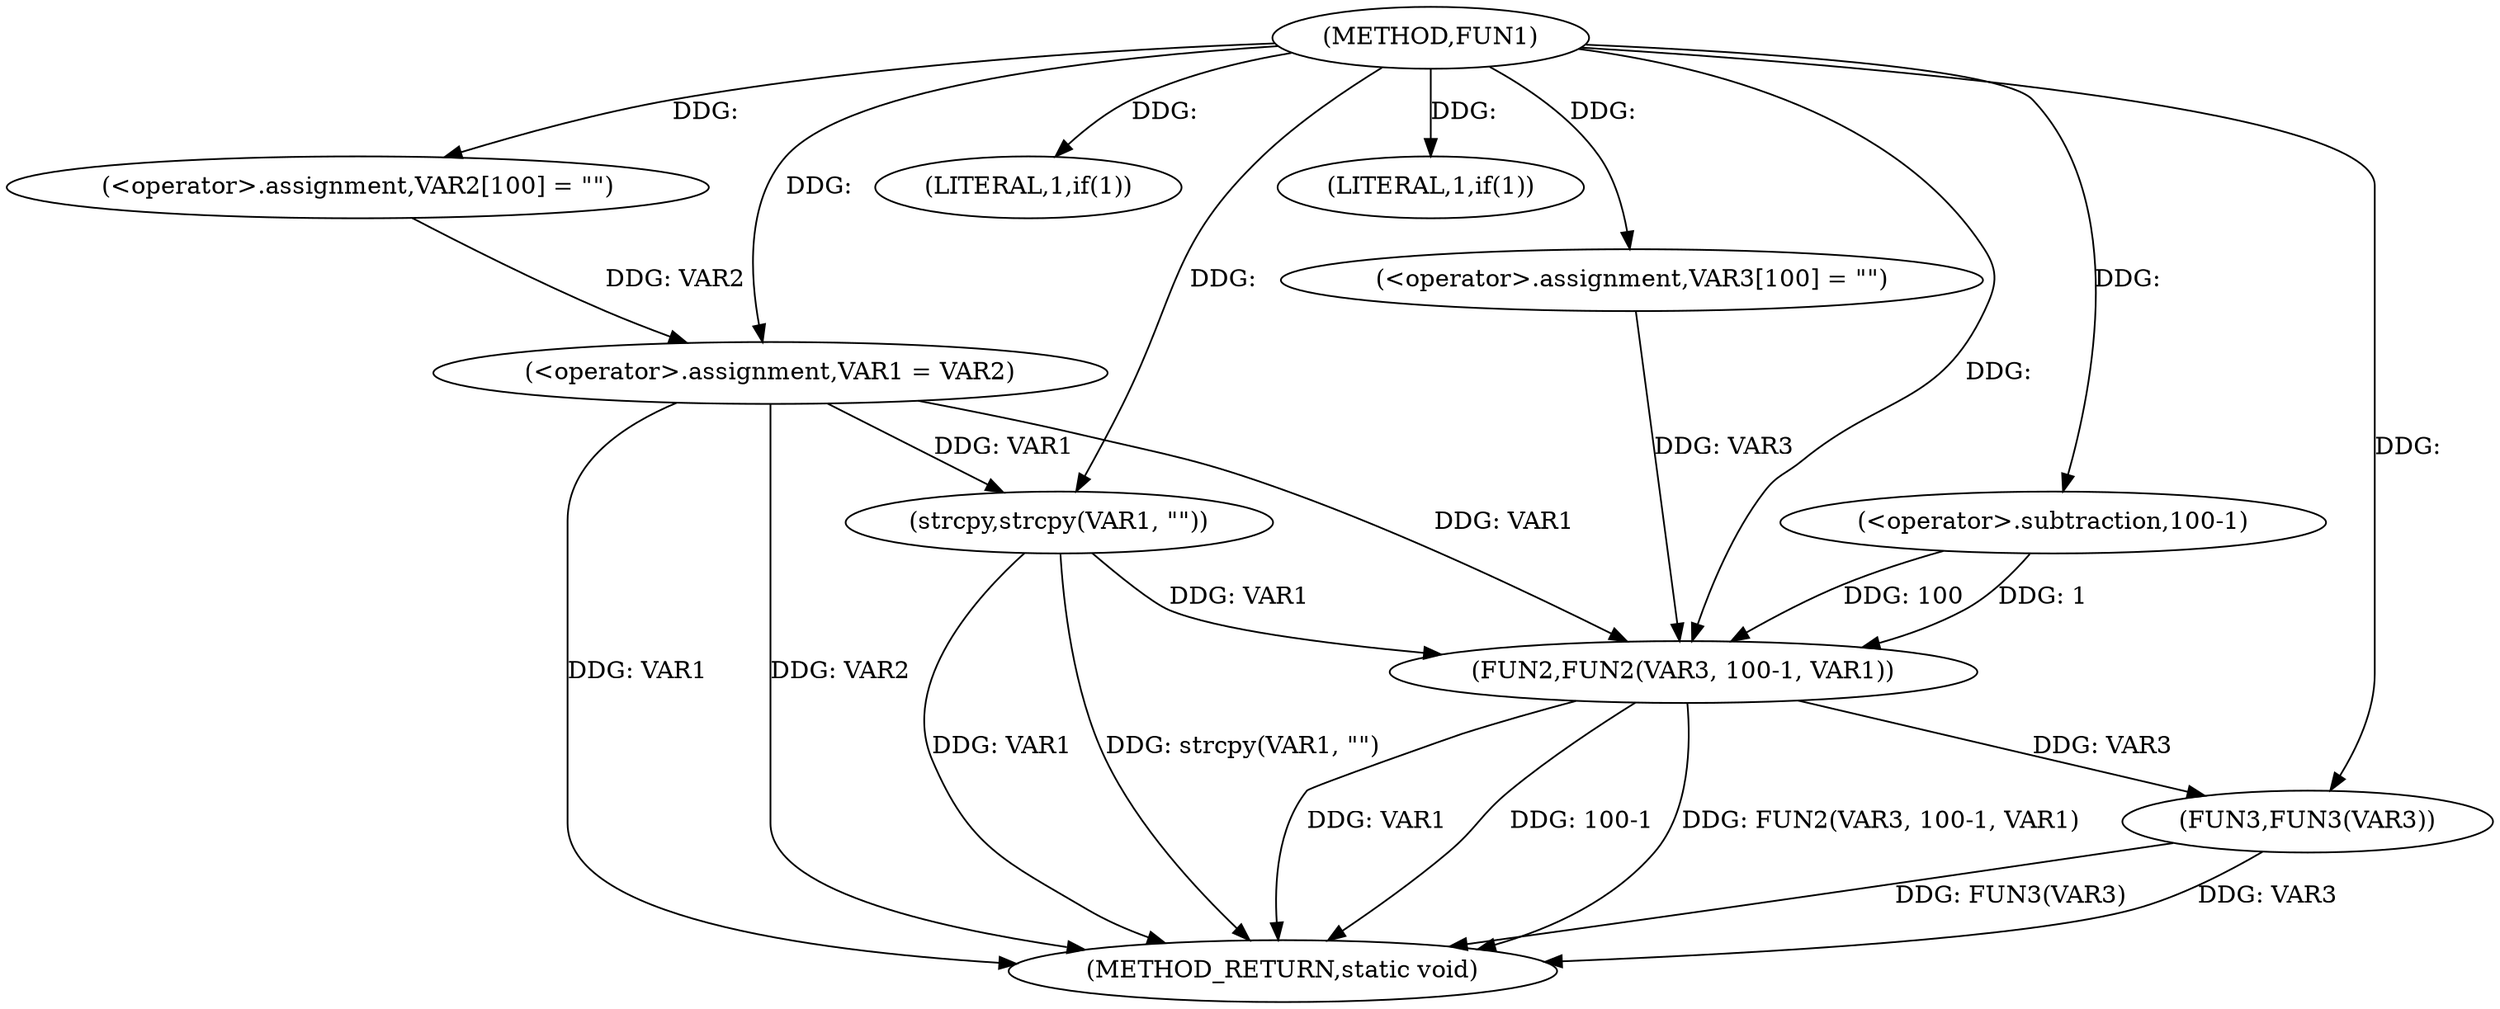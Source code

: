 digraph FUN1 {  
"1000100" [label = "(METHOD,FUN1)" ]
"1000132" [label = "(METHOD_RETURN,static void)" ]
"1000104" [label = "(<operator>.assignment,VAR2[100] = \"\")" ]
"1000107" [label = "(<operator>.assignment,VAR1 = VAR2)" ]
"1000111" [label = "(LITERAL,1,if(1))" ]
"1000113" [label = "(strcpy,strcpy(VAR1, \"\"))" ]
"1000117" [label = "(LITERAL,1,if(1))" ]
"1000121" [label = "(<operator>.assignment,VAR3[100] = \"\")" ]
"1000124" [label = "(FUN2,FUN2(VAR3, 100-1, VAR1))" ]
"1000126" [label = "(<operator>.subtraction,100-1)" ]
"1000130" [label = "(FUN3,FUN3(VAR3))" ]
  "1000107" -> "1000132"  [ label = "DDG: VAR1"] 
  "1000113" -> "1000132"  [ label = "DDG: VAR1"] 
  "1000124" -> "1000132"  [ label = "DDG: VAR1"] 
  "1000113" -> "1000132"  [ label = "DDG: strcpy(VAR1, \"\")"] 
  "1000107" -> "1000132"  [ label = "DDG: VAR2"] 
  "1000130" -> "1000132"  [ label = "DDG: FUN3(VAR3)"] 
  "1000124" -> "1000132"  [ label = "DDG: 100-1"] 
  "1000130" -> "1000132"  [ label = "DDG: VAR3"] 
  "1000124" -> "1000132"  [ label = "DDG: FUN2(VAR3, 100-1, VAR1)"] 
  "1000100" -> "1000104"  [ label = "DDG: "] 
  "1000104" -> "1000107"  [ label = "DDG: VAR2"] 
  "1000100" -> "1000107"  [ label = "DDG: "] 
  "1000100" -> "1000111"  [ label = "DDG: "] 
  "1000107" -> "1000113"  [ label = "DDG: VAR1"] 
  "1000100" -> "1000113"  [ label = "DDG: "] 
  "1000100" -> "1000117"  [ label = "DDG: "] 
  "1000100" -> "1000121"  [ label = "DDG: "] 
  "1000121" -> "1000124"  [ label = "DDG: VAR3"] 
  "1000100" -> "1000124"  [ label = "DDG: "] 
  "1000126" -> "1000124"  [ label = "DDG: 100"] 
  "1000126" -> "1000124"  [ label = "DDG: 1"] 
  "1000100" -> "1000126"  [ label = "DDG: "] 
  "1000107" -> "1000124"  [ label = "DDG: VAR1"] 
  "1000113" -> "1000124"  [ label = "DDG: VAR1"] 
  "1000124" -> "1000130"  [ label = "DDG: VAR3"] 
  "1000100" -> "1000130"  [ label = "DDG: "] 
}
